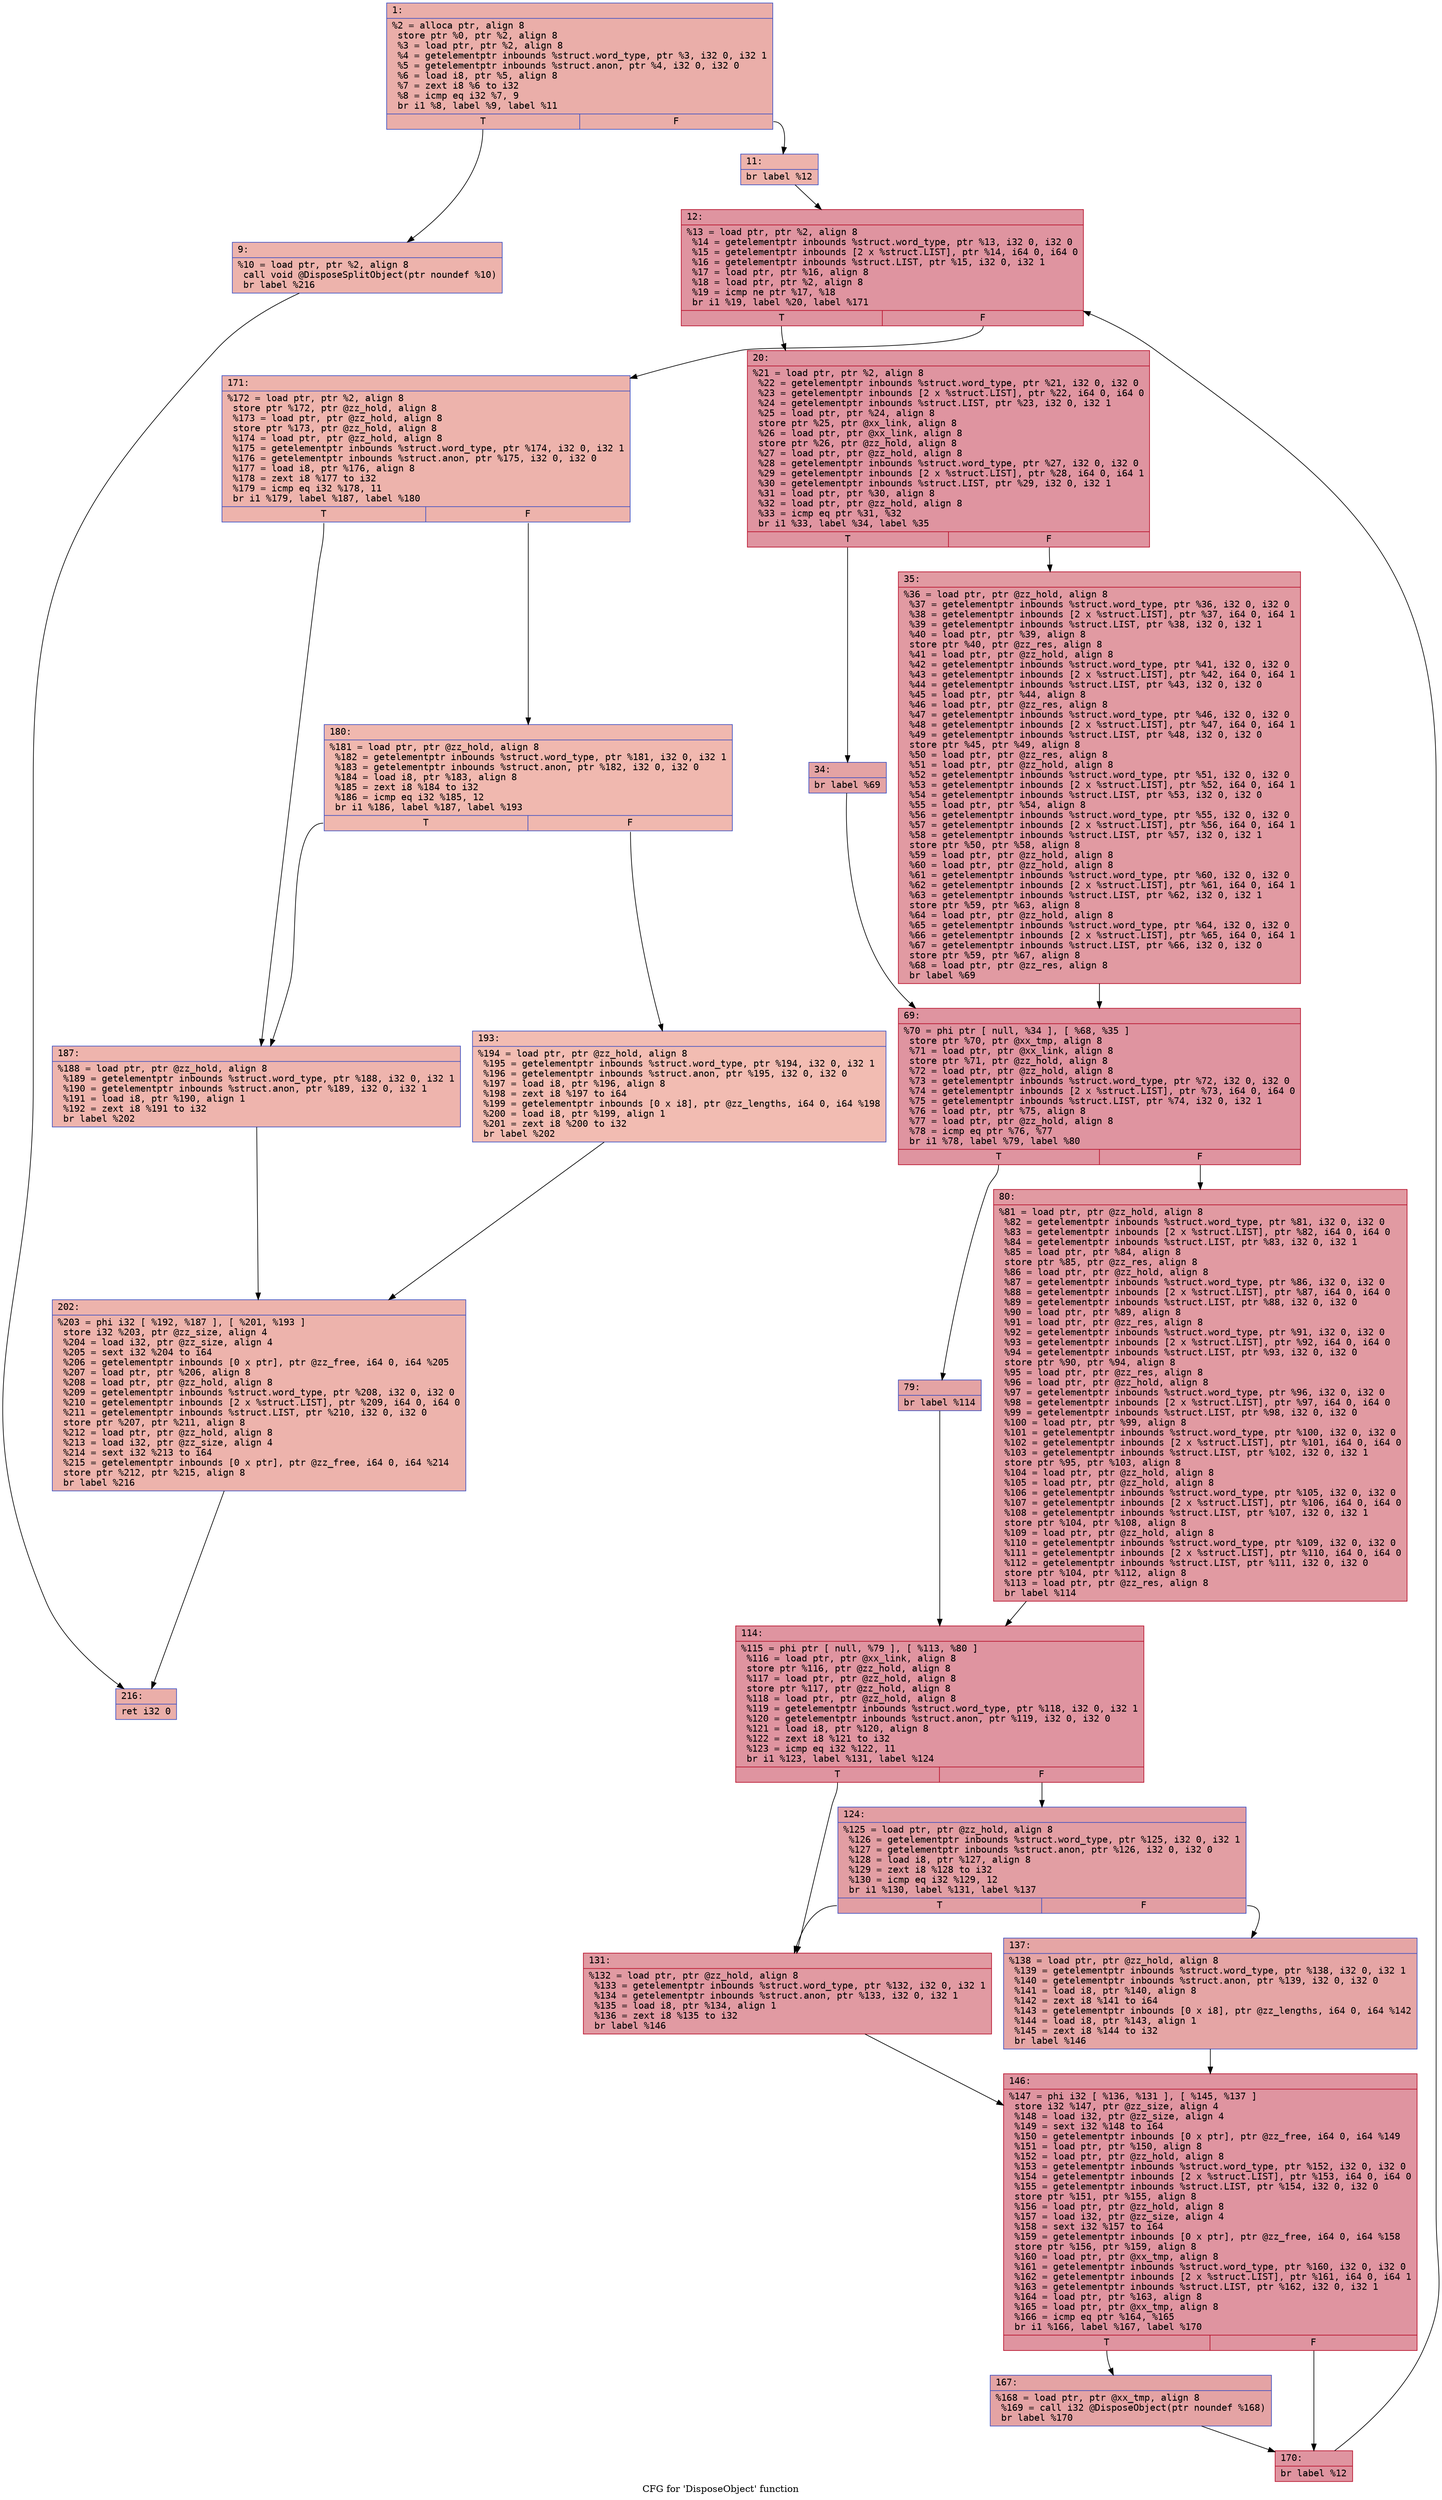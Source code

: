 digraph "CFG for 'DisposeObject' function" {
	label="CFG for 'DisposeObject' function";

	Node0x6000028ce490 [shape=record,color="#3d50c3ff", style=filled, fillcolor="#d0473d70" fontname="Courier",label="{1:\l|  %2 = alloca ptr, align 8\l  store ptr %0, ptr %2, align 8\l  %3 = load ptr, ptr %2, align 8\l  %4 = getelementptr inbounds %struct.word_type, ptr %3, i32 0, i32 1\l  %5 = getelementptr inbounds %struct.anon, ptr %4, i32 0, i32 0\l  %6 = load i8, ptr %5, align 8\l  %7 = zext i8 %6 to i32\l  %8 = icmp eq i32 %7, 9\l  br i1 %8, label %9, label %11\l|{<s0>T|<s1>F}}"];
	Node0x6000028ce490:s0 -> Node0x6000028ce4e0[tooltip="1 -> 9\nProbability 50.00%" ];
	Node0x6000028ce490:s1 -> Node0x6000028ce530[tooltip="1 -> 11\nProbability 50.00%" ];
	Node0x6000028ce4e0 [shape=record,color="#3d50c3ff", style=filled, fillcolor="#d6524470" fontname="Courier",label="{9:\l|  %10 = load ptr, ptr %2, align 8\l  call void @DisposeSplitObject(ptr noundef %10)\l  br label %216\l}"];
	Node0x6000028ce4e0 -> Node0x6000028ceb70[tooltip="9 -> 216\nProbability 100.00%" ];
	Node0x6000028ce530 [shape=record,color="#3d50c3ff", style=filled, fillcolor="#d6524470" fontname="Courier",label="{11:\l|  br label %12\l}"];
	Node0x6000028ce530 -> Node0x6000028ce580[tooltip="11 -> 12\nProbability 100.00%" ];
	Node0x6000028ce580 [shape=record,color="#b70d28ff", style=filled, fillcolor="#b70d2870" fontname="Courier",label="{12:\l|  %13 = load ptr, ptr %2, align 8\l  %14 = getelementptr inbounds %struct.word_type, ptr %13, i32 0, i32 0\l  %15 = getelementptr inbounds [2 x %struct.LIST], ptr %14, i64 0, i64 0\l  %16 = getelementptr inbounds %struct.LIST, ptr %15, i32 0, i32 1\l  %17 = load ptr, ptr %16, align 8\l  %18 = load ptr, ptr %2, align 8\l  %19 = icmp ne ptr %17, %18\l  br i1 %19, label %20, label %171\l|{<s0>T|<s1>F}}"];
	Node0x6000028ce580:s0 -> Node0x6000028ce5d0[tooltip="12 -> 20\nProbability 96.88%" ];
	Node0x6000028ce580:s1 -> Node0x6000028ce9e0[tooltip="12 -> 171\nProbability 3.12%" ];
	Node0x6000028ce5d0 [shape=record,color="#b70d28ff", style=filled, fillcolor="#b70d2870" fontname="Courier",label="{20:\l|  %21 = load ptr, ptr %2, align 8\l  %22 = getelementptr inbounds %struct.word_type, ptr %21, i32 0, i32 0\l  %23 = getelementptr inbounds [2 x %struct.LIST], ptr %22, i64 0, i64 0\l  %24 = getelementptr inbounds %struct.LIST, ptr %23, i32 0, i32 1\l  %25 = load ptr, ptr %24, align 8\l  store ptr %25, ptr @xx_link, align 8\l  %26 = load ptr, ptr @xx_link, align 8\l  store ptr %26, ptr @zz_hold, align 8\l  %27 = load ptr, ptr @zz_hold, align 8\l  %28 = getelementptr inbounds %struct.word_type, ptr %27, i32 0, i32 0\l  %29 = getelementptr inbounds [2 x %struct.LIST], ptr %28, i64 0, i64 1\l  %30 = getelementptr inbounds %struct.LIST, ptr %29, i32 0, i32 1\l  %31 = load ptr, ptr %30, align 8\l  %32 = load ptr, ptr @zz_hold, align 8\l  %33 = icmp eq ptr %31, %32\l  br i1 %33, label %34, label %35\l|{<s0>T|<s1>F}}"];
	Node0x6000028ce5d0:s0 -> Node0x6000028ce620[tooltip="20 -> 34\nProbability 37.50%" ];
	Node0x6000028ce5d0:s1 -> Node0x6000028ce670[tooltip="20 -> 35\nProbability 62.50%" ];
	Node0x6000028ce620 [shape=record,color="#3d50c3ff", style=filled, fillcolor="#c32e3170" fontname="Courier",label="{34:\l|  br label %69\l}"];
	Node0x6000028ce620 -> Node0x6000028ce6c0[tooltip="34 -> 69\nProbability 100.00%" ];
	Node0x6000028ce670 [shape=record,color="#b70d28ff", style=filled, fillcolor="#bb1b2c70" fontname="Courier",label="{35:\l|  %36 = load ptr, ptr @zz_hold, align 8\l  %37 = getelementptr inbounds %struct.word_type, ptr %36, i32 0, i32 0\l  %38 = getelementptr inbounds [2 x %struct.LIST], ptr %37, i64 0, i64 1\l  %39 = getelementptr inbounds %struct.LIST, ptr %38, i32 0, i32 1\l  %40 = load ptr, ptr %39, align 8\l  store ptr %40, ptr @zz_res, align 8\l  %41 = load ptr, ptr @zz_hold, align 8\l  %42 = getelementptr inbounds %struct.word_type, ptr %41, i32 0, i32 0\l  %43 = getelementptr inbounds [2 x %struct.LIST], ptr %42, i64 0, i64 1\l  %44 = getelementptr inbounds %struct.LIST, ptr %43, i32 0, i32 0\l  %45 = load ptr, ptr %44, align 8\l  %46 = load ptr, ptr @zz_res, align 8\l  %47 = getelementptr inbounds %struct.word_type, ptr %46, i32 0, i32 0\l  %48 = getelementptr inbounds [2 x %struct.LIST], ptr %47, i64 0, i64 1\l  %49 = getelementptr inbounds %struct.LIST, ptr %48, i32 0, i32 0\l  store ptr %45, ptr %49, align 8\l  %50 = load ptr, ptr @zz_res, align 8\l  %51 = load ptr, ptr @zz_hold, align 8\l  %52 = getelementptr inbounds %struct.word_type, ptr %51, i32 0, i32 0\l  %53 = getelementptr inbounds [2 x %struct.LIST], ptr %52, i64 0, i64 1\l  %54 = getelementptr inbounds %struct.LIST, ptr %53, i32 0, i32 0\l  %55 = load ptr, ptr %54, align 8\l  %56 = getelementptr inbounds %struct.word_type, ptr %55, i32 0, i32 0\l  %57 = getelementptr inbounds [2 x %struct.LIST], ptr %56, i64 0, i64 1\l  %58 = getelementptr inbounds %struct.LIST, ptr %57, i32 0, i32 1\l  store ptr %50, ptr %58, align 8\l  %59 = load ptr, ptr @zz_hold, align 8\l  %60 = load ptr, ptr @zz_hold, align 8\l  %61 = getelementptr inbounds %struct.word_type, ptr %60, i32 0, i32 0\l  %62 = getelementptr inbounds [2 x %struct.LIST], ptr %61, i64 0, i64 1\l  %63 = getelementptr inbounds %struct.LIST, ptr %62, i32 0, i32 1\l  store ptr %59, ptr %63, align 8\l  %64 = load ptr, ptr @zz_hold, align 8\l  %65 = getelementptr inbounds %struct.word_type, ptr %64, i32 0, i32 0\l  %66 = getelementptr inbounds [2 x %struct.LIST], ptr %65, i64 0, i64 1\l  %67 = getelementptr inbounds %struct.LIST, ptr %66, i32 0, i32 0\l  store ptr %59, ptr %67, align 8\l  %68 = load ptr, ptr @zz_res, align 8\l  br label %69\l}"];
	Node0x6000028ce670 -> Node0x6000028ce6c0[tooltip="35 -> 69\nProbability 100.00%" ];
	Node0x6000028ce6c0 [shape=record,color="#b70d28ff", style=filled, fillcolor="#b70d2870" fontname="Courier",label="{69:\l|  %70 = phi ptr [ null, %34 ], [ %68, %35 ]\l  store ptr %70, ptr @xx_tmp, align 8\l  %71 = load ptr, ptr @xx_link, align 8\l  store ptr %71, ptr @zz_hold, align 8\l  %72 = load ptr, ptr @zz_hold, align 8\l  %73 = getelementptr inbounds %struct.word_type, ptr %72, i32 0, i32 0\l  %74 = getelementptr inbounds [2 x %struct.LIST], ptr %73, i64 0, i64 0\l  %75 = getelementptr inbounds %struct.LIST, ptr %74, i32 0, i32 1\l  %76 = load ptr, ptr %75, align 8\l  %77 = load ptr, ptr @zz_hold, align 8\l  %78 = icmp eq ptr %76, %77\l  br i1 %78, label %79, label %80\l|{<s0>T|<s1>F}}"];
	Node0x6000028ce6c0:s0 -> Node0x6000028ce710[tooltip="69 -> 79\nProbability 37.50%" ];
	Node0x6000028ce6c0:s1 -> Node0x6000028ce760[tooltip="69 -> 80\nProbability 62.50%" ];
	Node0x6000028ce710 [shape=record,color="#3d50c3ff", style=filled, fillcolor="#c32e3170" fontname="Courier",label="{79:\l|  br label %114\l}"];
	Node0x6000028ce710 -> Node0x6000028ce7b0[tooltip="79 -> 114\nProbability 100.00%" ];
	Node0x6000028ce760 [shape=record,color="#b70d28ff", style=filled, fillcolor="#bb1b2c70" fontname="Courier",label="{80:\l|  %81 = load ptr, ptr @zz_hold, align 8\l  %82 = getelementptr inbounds %struct.word_type, ptr %81, i32 0, i32 0\l  %83 = getelementptr inbounds [2 x %struct.LIST], ptr %82, i64 0, i64 0\l  %84 = getelementptr inbounds %struct.LIST, ptr %83, i32 0, i32 1\l  %85 = load ptr, ptr %84, align 8\l  store ptr %85, ptr @zz_res, align 8\l  %86 = load ptr, ptr @zz_hold, align 8\l  %87 = getelementptr inbounds %struct.word_type, ptr %86, i32 0, i32 0\l  %88 = getelementptr inbounds [2 x %struct.LIST], ptr %87, i64 0, i64 0\l  %89 = getelementptr inbounds %struct.LIST, ptr %88, i32 0, i32 0\l  %90 = load ptr, ptr %89, align 8\l  %91 = load ptr, ptr @zz_res, align 8\l  %92 = getelementptr inbounds %struct.word_type, ptr %91, i32 0, i32 0\l  %93 = getelementptr inbounds [2 x %struct.LIST], ptr %92, i64 0, i64 0\l  %94 = getelementptr inbounds %struct.LIST, ptr %93, i32 0, i32 0\l  store ptr %90, ptr %94, align 8\l  %95 = load ptr, ptr @zz_res, align 8\l  %96 = load ptr, ptr @zz_hold, align 8\l  %97 = getelementptr inbounds %struct.word_type, ptr %96, i32 0, i32 0\l  %98 = getelementptr inbounds [2 x %struct.LIST], ptr %97, i64 0, i64 0\l  %99 = getelementptr inbounds %struct.LIST, ptr %98, i32 0, i32 0\l  %100 = load ptr, ptr %99, align 8\l  %101 = getelementptr inbounds %struct.word_type, ptr %100, i32 0, i32 0\l  %102 = getelementptr inbounds [2 x %struct.LIST], ptr %101, i64 0, i64 0\l  %103 = getelementptr inbounds %struct.LIST, ptr %102, i32 0, i32 1\l  store ptr %95, ptr %103, align 8\l  %104 = load ptr, ptr @zz_hold, align 8\l  %105 = load ptr, ptr @zz_hold, align 8\l  %106 = getelementptr inbounds %struct.word_type, ptr %105, i32 0, i32 0\l  %107 = getelementptr inbounds [2 x %struct.LIST], ptr %106, i64 0, i64 0\l  %108 = getelementptr inbounds %struct.LIST, ptr %107, i32 0, i32 1\l  store ptr %104, ptr %108, align 8\l  %109 = load ptr, ptr @zz_hold, align 8\l  %110 = getelementptr inbounds %struct.word_type, ptr %109, i32 0, i32 0\l  %111 = getelementptr inbounds [2 x %struct.LIST], ptr %110, i64 0, i64 0\l  %112 = getelementptr inbounds %struct.LIST, ptr %111, i32 0, i32 0\l  store ptr %104, ptr %112, align 8\l  %113 = load ptr, ptr @zz_res, align 8\l  br label %114\l}"];
	Node0x6000028ce760 -> Node0x6000028ce7b0[tooltip="80 -> 114\nProbability 100.00%" ];
	Node0x6000028ce7b0 [shape=record,color="#b70d28ff", style=filled, fillcolor="#b70d2870" fontname="Courier",label="{114:\l|  %115 = phi ptr [ null, %79 ], [ %113, %80 ]\l  %116 = load ptr, ptr @xx_link, align 8\l  store ptr %116, ptr @zz_hold, align 8\l  %117 = load ptr, ptr @zz_hold, align 8\l  store ptr %117, ptr @zz_hold, align 8\l  %118 = load ptr, ptr @zz_hold, align 8\l  %119 = getelementptr inbounds %struct.word_type, ptr %118, i32 0, i32 1\l  %120 = getelementptr inbounds %struct.anon, ptr %119, i32 0, i32 0\l  %121 = load i8, ptr %120, align 8\l  %122 = zext i8 %121 to i32\l  %123 = icmp eq i32 %122, 11\l  br i1 %123, label %131, label %124\l|{<s0>T|<s1>F}}"];
	Node0x6000028ce7b0:s0 -> Node0x6000028ce850[tooltip="114 -> 131\nProbability 50.00%" ];
	Node0x6000028ce7b0:s1 -> Node0x6000028ce800[tooltip="114 -> 124\nProbability 50.00%" ];
	Node0x6000028ce800 [shape=record,color="#3d50c3ff", style=filled, fillcolor="#be242e70" fontname="Courier",label="{124:\l|  %125 = load ptr, ptr @zz_hold, align 8\l  %126 = getelementptr inbounds %struct.word_type, ptr %125, i32 0, i32 1\l  %127 = getelementptr inbounds %struct.anon, ptr %126, i32 0, i32 0\l  %128 = load i8, ptr %127, align 8\l  %129 = zext i8 %128 to i32\l  %130 = icmp eq i32 %129, 12\l  br i1 %130, label %131, label %137\l|{<s0>T|<s1>F}}"];
	Node0x6000028ce800:s0 -> Node0x6000028ce850[tooltip="124 -> 131\nProbability 50.00%" ];
	Node0x6000028ce800:s1 -> Node0x6000028ce8a0[tooltip="124 -> 137\nProbability 50.00%" ];
	Node0x6000028ce850 [shape=record,color="#b70d28ff", style=filled, fillcolor="#bb1b2c70" fontname="Courier",label="{131:\l|  %132 = load ptr, ptr @zz_hold, align 8\l  %133 = getelementptr inbounds %struct.word_type, ptr %132, i32 0, i32 1\l  %134 = getelementptr inbounds %struct.anon, ptr %133, i32 0, i32 1\l  %135 = load i8, ptr %134, align 1\l  %136 = zext i8 %135 to i32\l  br label %146\l}"];
	Node0x6000028ce850 -> Node0x6000028ce8f0[tooltip="131 -> 146\nProbability 100.00%" ];
	Node0x6000028ce8a0 [shape=record,color="#3d50c3ff", style=filled, fillcolor="#c5333470" fontname="Courier",label="{137:\l|  %138 = load ptr, ptr @zz_hold, align 8\l  %139 = getelementptr inbounds %struct.word_type, ptr %138, i32 0, i32 1\l  %140 = getelementptr inbounds %struct.anon, ptr %139, i32 0, i32 0\l  %141 = load i8, ptr %140, align 8\l  %142 = zext i8 %141 to i64\l  %143 = getelementptr inbounds [0 x i8], ptr @zz_lengths, i64 0, i64 %142\l  %144 = load i8, ptr %143, align 1\l  %145 = zext i8 %144 to i32\l  br label %146\l}"];
	Node0x6000028ce8a0 -> Node0x6000028ce8f0[tooltip="137 -> 146\nProbability 100.00%" ];
	Node0x6000028ce8f0 [shape=record,color="#b70d28ff", style=filled, fillcolor="#b70d2870" fontname="Courier",label="{146:\l|  %147 = phi i32 [ %136, %131 ], [ %145, %137 ]\l  store i32 %147, ptr @zz_size, align 4\l  %148 = load i32, ptr @zz_size, align 4\l  %149 = sext i32 %148 to i64\l  %150 = getelementptr inbounds [0 x ptr], ptr @zz_free, i64 0, i64 %149\l  %151 = load ptr, ptr %150, align 8\l  %152 = load ptr, ptr @zz_hold, align 8\l  %153 = getelementptr inbounds %struct.word_type, ptr %152, i32 0, i32 0\l  %154 = getelementptr inbounds [2 x %struct.LIST], ptr %153, i64 0, i64 0\l  %155 = getelementptr inbounds %struct.LIST, ptr %154, i32 0, i32 0\l  store ptr %151, ptr %155, align 8\l  %156 = load ptr, ptr @zz_hold, align 8\l  %157 = load i32, ptr @zz_size, align 4\l  %158 = sext i32 %157 to i64\l  %159 = getelementptr inbounds [0 x ptr], ptr @zz_free, i64 0, i64 %158\l  store ptr %156, ptr %159, align 8\l  %160 = load ptr, ptr @xx_tmp, align 8\l  %161 = getelementptr inbounds %struct.word_type, ptr %160, i32 0, i32 0\l  %162 = getelementptr inbounds [2 x %struct.LIST], ptr %161, i64 0, i64 1\l  %163 = getelementptr inbounds %struct.LIST, ptr %162, i32 0, i32 1\l  %164 = load ptr, ptr %163, align 8\l  %165 = load ptr, ptr @xx_tmp, align 8\l  %166 = icmp eq ptr %164, %165\l  br i1 %166, label %167, label %170\l|{<s0>T|<s1>F}}"];
	Node0x6000028ce8f0:s0 -> Node0x6000028ce940[tooltip="146 -> 167\nProbability 37.50%" ];
	Node0x6000028ce8f0:s1 -> Node0x6000028ce990[tooltip="146 -> 170\nProbability 62.50%" ];
	Node0x6000028ce940 [shape=record,color="#3d50c3ff", style=filled, fillcolor="#c32e3170" fontname="Courier",label="{167:\l|  %168 = load ptr, ptr @xx_tmp, align 8\l  %169 = call i32 @DisposeObject(ptr noundef %168)\l  br label %170\l}"];
	Node0x6000028ce940 -> Node0x6000028ce990[tooltip="167 -> 170\nProbability 100.00%" ];
	Node0x6000028ce990 [shape=record,color="#b70d28ff", style=filled, fillcolor="#b70d2870" fontname="Courier",label="{170:\l|  br label %12\l}"];
	Node0x6000028ce990 -> Node0x6000028ce580[tooltip="170 -> 12\nProbability 100.00%" ];
	Node0x6000028ce9e0 [shape=record,color="#3d50c3ff", style=filled, fillcolor="#d6524470" fontname="Courier",label="{171:\l|  %172 = load ptr, ptr %2, align 8\l  store ptr %172, ptr @zz_hold, align 8\l  %173 = load ptr, ptr @zz_hold, align 8\l  store ptr %173, ptr @zz_hold, align 8\l  %174 = load ptr, ptr @zz_hold, align 8\l  %175 = getelementptr inbounds %struct.word_type, ptr %174, i32 0, i32 1\l  %176 = getelementptr inbounds %struct.anon, ptr %175, i32 0, i32 0\l  %177 = load i8, ptr %176, align 8\l  %178 = zext i8 %177 to i32\l  %179 = icmp eq i32 %178, 11\l  br i1 %179, label %187, label %180\l|{<s0>T|<s1>F}}"];
	Node0x6000028ce9e0:s0 -> Node0x6000028cea80[tooltip="171 -> 187\nProbability 50.00%" ];
	Node0x6000028ce9e0:s1 -> Node0x6000028cea30[tooltip="171 -> 180\nProbability 50.00%" ];
	Node0x6000028cea30 [shape=record,color="#3d50c3ff", style=filled, fillcolor="#dc5d4a70" fontname="Courier",label="{180:\l|  %181 = load ptr, ptr @zz_hold, align 8\l  %182 = getelementptr inbounds %struct.word_type, ptr %181, i32 0, i32 1\l  %183 = getelementptr inbounds %struct.anon, ptr %182, i32 0, i32 0\l  %184 = load i8, ptr %183, align 8\l  %185 = zext i8 %184 to i32\l  %186 = icmp eq i32 %185, 12\l  br i1 %186, label %187, label %193\l|{<s0>T|<s1>F}}"];
	Node0x6000028cea30:s0 -> Node0x6000028cea80[tooltip="180 -> 187\nProbability 50.00%" ];
	Node0x6000028cea30:s1 -> Node0x6000028cead0[tooltip="180 -> 193\nProbability 50.00%" ];
	Node0x6000028cea80 [shape=record,color="#3d50c3ff", style=filled, fillcolor="#d8564670" fontname="Courier",label="{187:\l|  %188 = load ptr, ptr @zz_hold, align 8\l  %189 = getelementptr inbounds %struct.word_type, ptr %188, i32 0, i32 1\l  %190 = getelementptr inbounds %struct.anon, ptr %189, i32 0, i32 1\l  %191 = load i8, ptr %190, align 1\l  %192 = zext i8 %191 to i32\l  br label %202\l}"];
	Node0x6000028cea80 -> Node0x6000028ceb20[tooltip="187 -> 202\nProbability 100.00%" ];
	Node0x6000028cead0 [shape=record,color="#3d50c3ff", style=filled, fillcolor="#e1675170" fontname="Courier",label="{193:\l|  %194 = load ptr, ptr @zz_hold, align 8\l  %195 = getelementptr inbounds %struct.word_type, ptr %194, i32 0, i32 1\l  %196 = getelementptr inbounds %struct.anon, ptr %195, i32 0, i32 0\l  %197 = load i8, ptr %196, align 8\l  %198 = zext i8 %197 to i64\l  %199 = getelementptr inbounds [0 x i8], ptr @zz_lengths, i64 0, i64 %198\l  %200 = load i8, ptr %199, align 1\l  %201 = zext i8 %200 to i32\l  br label %202\l}"];
	Node0x6000028cead0 -> Node0x6000028ceb20[tooltip="193 -> 202\nProbability 100.00%" ];
	Node0x6000028ceb20 [shape=record,color="#3d50c3ff", style=filled, fillcolor="#d6524470" fontname="Courier",label="{202:\l|  %203 = phi i32 [ %192, %187 ], [ %201, %193 ]\l  store i32 %203, ptr @zz_size, align 4\l  %204 = load i32, ptr @zz_size, align 4\l  %205 = sext i32 %204 to i64\l  %206 = getelementptr inbounds [0 x ptr], ptr @zz_free, i64 0, i64 %205\l  %207 = load ptr, ptr %206, align 8\l  %208 = load ptr, ptr @zz_hold, align 8\l  %209 = getelementptr inbounds %struct.word_type, ptr %208, i32 0, i32 0\l  %210 = getelementptr inbounds [2 x %struct.LIST], ptr %209, i64 0, i64 0\l  %211 = getelementptr inbounds %struct.LIST, ptr %210, i32 0, i32 0\l  store ptr %207, ptr %211, align 8\l  %212 = load ptr, ptr @zz_hold, align 8\l  %213 = load i32, ptr @zz_size, align 4\l  %214 = sext i32 %213 to i64\l  %215 = getelementptr inbounds [0 x ptr], ptr @zz_free, i64 0, i64 %214\l  store ptr %212, ptr %215, align 8\l  br label %216\l}"];
	Node0x6000028ceb20 -> Node0x6000028ceb70[tooltip="202 -> 216\nProbability 100.00%" ];
	Node0x6000028ceb70 [shape=record,color="#3d50c3ff", style=filled, fillcolor="#d0473d70" fontname="Courier",label="{216:\l|  ret i32 0\l}"];
}
